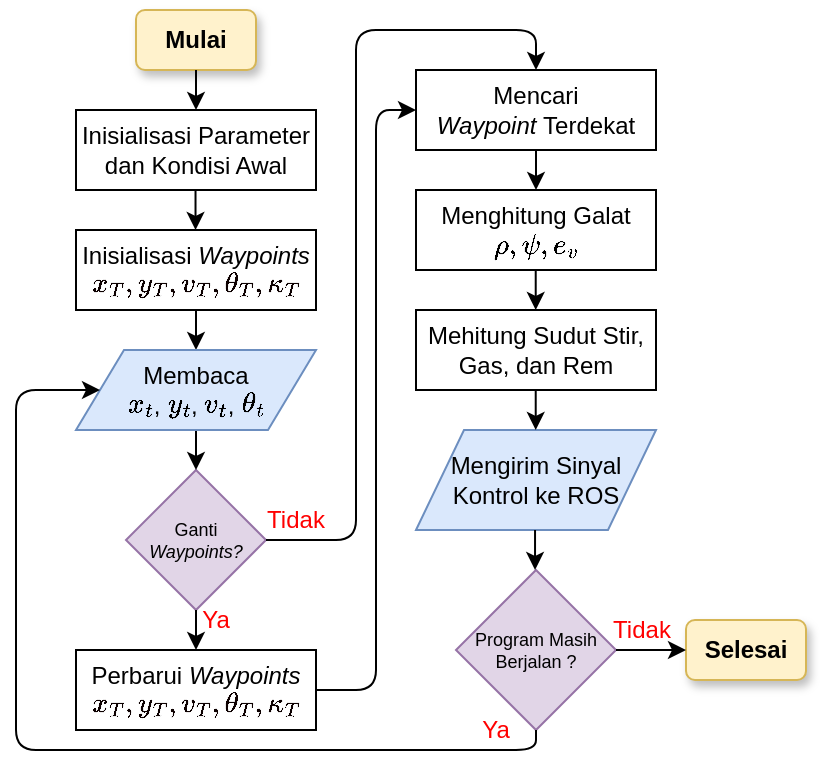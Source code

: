 <mxfile version="13.4.5" type="device"><diagram id="HwschxfdFk565OGpl0mn" name="Page-1"><mxGraphModel dx="599" dy="379" grid="1" gridSize="10" guides="1" tooltips="1" connect="1" arrows="1" fold="1" page="1" pageScale="1" pageWidth="850" pageHeight="1100" math="1" shadow="0"><root><mxCell id="0"/><mxCell id="1" parent="0"/><mxCell id="faNE-mYA7Vn7lVtL-4S4-2" value="Mulai" style="rounded=1;whiteSpace=wrap;html=1;fillColor=#fff2cc;strokeColor=#d6b656;fontStyle=1;shadow=1;" parent="1" vertex="1"><mxGeometry x="120" y="40" width="60" height="30" as="geometry"/></mxCell><mxCell id="faNE-mYA7Vn7lVtL-4S4-3" value="Inisialisasi Parameter dan Kondisi Awal" style="rounded=0;whiteSpace=wrap;html=1;" parent="1" vertex="1"><mxGeometry x="90" y="90" width="120" height="40" as="geometry"/></mxCell><mxCell id="faNE-mYA7Vn7lVtL-4S4-6" value="Ganti &lt;i&gt;Waypoints?&lt;/i&gt;" style="rhombus;whiteSpace=wrap;html=1;fontSize=9;aspect=fixed;fillColor=#e1d5e7;strokeColor=#9673a6;fontStyle=0" parent="1" vertex="1"><mxGeometry x="115" y="270" width="70" height="70" as="geometry"/></mxCell><mxCell id="faNE-mYA7Vn7lVtL-4S4-7" value="&lt;font style=&quot;font-size: 12px&quot;&gt;Perbarui &lt;i&gt;Waypoints&lt;br&gt;&lt;/i&gt;&lt;i style=&quot;color: rgb(13 , 0 , 0)&quot;&gt;\(x_T,y_T,v_T,{\theta}_T,\kappa_T\)&lt;/i&gt;&lt;/font&gt;&lt;i&gt;&lt;br&gt;&lt;/i&gt;" style="rounded=0;whiteSpace=wrap;html=1;" parent="1" vertex="1"><mxGeometry x="90" y="360" width="120" height="40" as="geometry"/></mxCell><mxCell id="faNE-mYA7Vn7lVtL-4S4-8" value="" style="endArrow=classic;html=1;fontSize=9;exitX=0.5;exitY=1;exitDx=0;exitDy=0;entryX=0.5;entryY=0;entryDx=0;entryDy=0;" parent="1" target="faNE-mYA7Vn7lVtL-4S4-3" edge="1"><mxGeometry width="50" height="50" relative="1" as="geometry"><mxPoint x="150" y="70" as="sourcePoint"/><mxPoint x="460" y="70" as="targetPoint"/></mxGeometry></mxCell><mxCell id="faNE-mYA7Vn7lVtL-4S4-9" value="" style="endArrow=classic;html=1;fontSize=9;exitX=0.5;exitY=1;exitDx=0;exitDy=0;entryX=0.5;entryY=0;entryDx=0;entryDy=0;" parent="1" edge="1"><mxGeometry width="50" height="50" relative="1" as="geometry"><mxPoint x="150" y="190" as="sourcePoint"/><mxPoint x="150" y="210" as="targetPoint"/></mxGeometry></mxCell><mxCell id="faNE-mYA7Vn7lVtL-4S4-10" value="" style="endArrow=classic;html=1;fontSize=9;exitX=0.5;exitY=1;exitDx=0;exitDy=0;entryX=0.5;entryY=0;entryDx=0;entryDy=0;" parent="1" target="faNE-mYA7Vn7lVtL-4S4-6" edge="1"><mxGeometry width="50" height="50" relative="1" as="geometry"><mxPoint x="150" y="250.0" as="sourcePoint"/><mxPoint x="330" y="230" as="targetPoint"/></mxGeometry></mxCell><mxCell id="faNE-mYA7Vn7lVtL-4S4-11" value="" style="endArrow=classic;html=1;fontSize=9;exitX=0.5;exitY=1;exitDx=0;exitDy=0;entryX=0.5;entryY=0;entryDx=0;entryDy=0;" parent="1" source="faNE-mYA7Vn7lVtL-4S4-6" target="faNE-mYA7Vn7lVtL-4S4-7" edge="1"><mxGeometry width="50" height="50" relative="1" as="geometry"><mxPoint x="250" y="310" as="sourcePoint"/><mxPoint x="300" y="260" as="targetPoint"/></mxGeometry></mxCell><mxCell id="faNE-mYA7Vn7lVtL-4S4-12" value="Mencari &lt;i&gt;Waypoint&lt;/i&gt;&amp;nbsp;Terdekat" style="rounded=0;whiteSpace=wrap;html=1;" parent="1" vertex="1"><mxGeometry x="260" y="70" width="120" height="40" as="geometry"/></mxCell><mxCell id="faNE-mYA7Vn7lVtL-4S4-13" value="" style="endArrow=classic;html=1;fontSize=9;exitX=1;exitY=0.5;exitDx=0;exitDy=0;entryX=0;entryY=0.5;entryDx=0;entryDy=0;" parent="1" source="faNE-mYA7Vn7lVtL-4S4-7" target="faNE-mYA7Vn7lVtL-4S4-12" edge="1"><mxGeometry width="50" height="50" relative="1" as="geometry"><mxPoint x="290" y="350" as="sourcePoint"/><mxPoint x="270" y="180" as="targetPoint"/><Array as="points"><mxPoint x="240" y="380"/><mxPoint x="240" y="90"/></Array></mxGeometry></mxCell><mxCell id="faNE-mYA7Vn7lVtL-4S4-14" value="" style="endArrow=classic;html=1;fontSize=9;exitX=1;exitY=0.5;exitDx=0;exitDy=0;entryX=0.5;entryY=0;entryDx=0;entryDy=0;" parent="1" source="faNE-mYA7Vn7lVtL-4S4-6" target="faNE-mYA7Vn7lVtL-4S4-12" edge="1"><mxGeometry width="50" height="50" relative="1" as="geometry"><mxPoint x="320" y="310" as="sourcePoint"/><mxPoint x="370" y="260" as="targetPoint"/><Array as="points"><mxPoint x="230" y="305"/><mxPoint x="230" y="50"/><mxPoint x="320" y="50"/></Array></mxGeometry></mxCell><mxCell id="faNE-mYA7Vn7lVtL-4S4-16" value="Menghitung Galat&lt;br&gt;\(\rho, \psi, e_v\)" style="rounded=0;whiteSpace=wrap;html=1;" parent="1" vertex="1"><mxGeometry x="260" y="130" width="120" height="40" as="geometry"/></mxCell><mxCell id="faNE-mYA7Vn7lVtL-4S4-17" value="" style="endArrow=classic;html=1;fontSize=9;entryX=0.5;entryY=0;entryDx=0;entryDy=0;exitX=0.5;exitY=1;exitDx=0;exitDy=0;" parent="1" target="faNE-mYA7Vn7lVtL-4S4-16" edge="1"><mxGeometry width="50" height="50" relative="1" as="geometry"><mxPoint x="320" y="110" as="sourcePoint"/><mxPoint x="380" y="200" as="targetPoint"/></mxGeometry></mxCell><mxCell id="gL9zdaBNB3iAUICuLRZ--1" value="Membaca&lt;br&gt;\(x_t\), \(y_t\), \(v_t\), \(\theta_t\)" style="shape=parallelogram;perimeter=parallelogramPerimeter;whiteSpace=wrap;html=1;fillColor=#dae8fc;strokeColor=#6c8ebf;" parent="1" vertex="1"><mxGeometry x="90" y="210" width="120" height="40" as="geometry"/></mxCell><mxCell id="xnGX01_JzOC8OoXKjhcH-1" value="Inisialisasi&amp;nbsp;&lt;i&gt;Waypoints&lt;br&gt;&lt;/i&gt;&lt;i style=&quot;color: rgb(13 , 0 , 0)&quot;&gt;\(x_T,y_T,v_T,\theta_T,\kappa_T\)&lt;/i&gt;" style="rounded=0;whiteSpace=wrap;html=1;" parent="1" vertex="1"><mxGeometry x="90" y="150" width="120" height="40" as="geometry"/></mxCell><mxCell id="xnGX01_JzOC8OoXKjhcH-2" value="" style="endArrow=classic;html=1;fontSize=9;exitX=0.5;exitY=1;exitDx=0;exitDy=0;entryX=0.5;entryY=0;entryDx=0;entryDy=0;" parent="1" edge="1"><mxGeometry width="50" height="50" relative="1" as="geometry"><mxPoint x="149.76" y="130" as="sourcePoint"/><mxPoint x="149.76" y="150" as="targetPoint"/></mxGeometry></mxCell><mxCell id="xnGX01_JzOC8OoXKjhcH-5" value="Mehitung Sudut Stir, Gas, dan Rem" style="rounded=0;whiteSpace=wrap;html=1;" parent="1" vertex="1"><mxGeometry x="260" y="190" width="120" height="40" as="geometry"/></mxCell><mxCell id="xnGX01_JzOC8OoXKjhcH-6" value="" style="endArrow=classic;html=1;fontSize=9;entryX=0.5;entryY=0;entryDx=0;entryDy=0;exitX=0.5;exitY=1;exitDx=0;exitDy=0;" parent="1" edge="1"><mxGeometry width="50" height="50" relative="1" as="geometry"><mxPoint x="319.86" y="170" as="sourcePoint"/><mxPoint x="319.86" y="190" as="targetPoint"/></mxGeometry></mxCell><mxCell id="xnGX01_JzOC8OoXKjhcH-7" value="Mengirim Sinyal Kontrol ke ROS" style="shape=parallelogram;perimeter=parallelogramPerimeter;whiteSpace=wrap;html=1;fillColor=#dae8fc;strokeColor=#6c8ebf;" parent="1" vertex="1"><mxGeometry x="260" y="250" width="120" height="50" as="geometry"/></mxCell><mxCell id="xnGX01_JzOC8OoXKjhcH-8" value="" style="endArrow=classic;html=1;fontSize=9;entryX=0.5;entryY=0;entryDx=0;entryDy=0;exitX=0.5;exitY=1;exitDx=0;exitDy=0;" parent="1" edge="1"><mxGeometry width="50" height="50" relative="1" as="geometry"><mxPoint x="319.86" y="230" as="sourcePoint"/><mxPoint x="319.86" y="250" as="targetPoint"/></mxGeometry></mxCell><mxCell id="xnGX01_JzOC8OoXKjhcH-9" value="Program Masih Berjalan ?" style="rhombus;whiteSpace=wrap;html=1;fontSize=9;aspect=fixed;fillColor=#e1d5e7;strokeColor=#9673a6;fontStyle=0" parent="1" vertex="1"><mxGeometry x="280" y="320" width="80" height="80" as="geometry"/></mxCell><mxCell id="xnGX01_JzOC8OoXKjhcH-10" value="" style="endArrow=classic;html=1;fontSize=9;entryX=0.5;entryY=0;entryDx=0;entryDy=0;exitX=0.5;exitY=1;exitDx=0;exitDy=0;" parent="1" edge="1"><mxGeometry width="50" height="50" relative="1" as="geometry"><mxPoint x="319.52" y="300" as="sourcePoint"/><mxPoint x="319.52" y="320" as="targetPoint"/></mxGeometry></mxCell><mxCell id="xnGX01_JzOC8OoXKjhcH-11" value="" style="endArrow=classic;html=1;entryX=0;entryY=0.5;entryDx=0;entryDy=0;exitX=0.5;exitY=1;exitDx=0;exitDy=0;" parent="1" source="xnGX01_JzOC8OoXKjhcH-9" target="gL9zdaBNB3iAUICuLRZ--1" edge="1"><mxGeometry width="50" height="50" relative="1" as="geometry"><mxPoint x="240" y="470" as="sourcePoint"/><mxPoint x="290" y="420" as="targetPoint"/><Array as="points"><mxPoint x="320" y="410"/><mxPoint x="60" y="410"/><mxPoint x="60" y="230"/></Array></mxGeometry></mxCell><mxCell id="xnGX01_JzOC8OoXKjhcH-12" value="Selesai" style="rounded=1;whiteSpace=wrap;html=1;fillColor=#fff2cc;strokeColor=#d6b656;fontStyle=1;shadow=1;" parent="1" vertex="1"><mxGeometry x="395" y="345" width="60" height="30" as="geometry"/></mxCell><mxCell id="xnGX01_JzOC8OoXKjhcH-13" value="" style="endArrow=classic;html=1;exitX=1;exitY=0.5;exitDx=0;exitDy=0;entryX=0;entryY=0.5;entryDx=0;entryDy=0;" parent="1" source="xnGX01_JzOC8OoXKjhcH-9" target="xnGX01_JzOC8OoXKjhcH-12" edge="1"><mxGeometry width="50" height="50" relative="1" as="geometry"><mxPoint x="390" y="340" as="sourcePoint"/><mxPoint x="440" y="290" as="targetPoint"/></mxGeometry></mxCell><mxCell id="xnGX01_JzOC8OoXKjhcH-14" value="Tidak" style="text;html=1;strokeColor=none;fillColor=none;align=center;verticalAlign=middle;whiteSpace=wrap;rounded=0;fontColor=#FF0000;" parent="1" vertex="1"><mxGeometry x="180" y="285" width="40" height="20" as="geometry"/></mxCell><mxCell id="xnGX01_JzOC8OoXKjhcH-15" value="Ya" style="text;html=1;strokeColor=none;fillColor=none;align=center;verticalAlign=middle;whiteSpace=wrap;rounded=0;fontColor=#FF0000;" parent="1" vertex="1"><mxGeometry x="140" y="335" width="40" height="20" as="geometry"/></mxCell><mxCell id="xnGX01_JzOC8OoXKjhcH-16" value="Tidak" style="text;html=1;strokeColor=none;fillColor=none;align=center;verticalAlign=middle;whiteSpace=wrap;rounded=0;fontColor=#FF0000;" parent="1" vertex="1"><mxGeometry x="353" y="340" width="40" height="20" as="geometry"/></mxCell><mxCell id="xnGX01_JzOC8OoXKjhcH-17" value="Ya" style="text;html=1;strokeColor=none;fillColor=none;align=center;verticalAlign=middle;whiteSpace=wrap;rounded=0;fontColor=#FF0000;" parent="1" vertex="1"><mxGeometry x="280" y="390" width="40" height="20" as="geometry"/></mxCell></root></mxGraphModel></diagram></mxfile>
